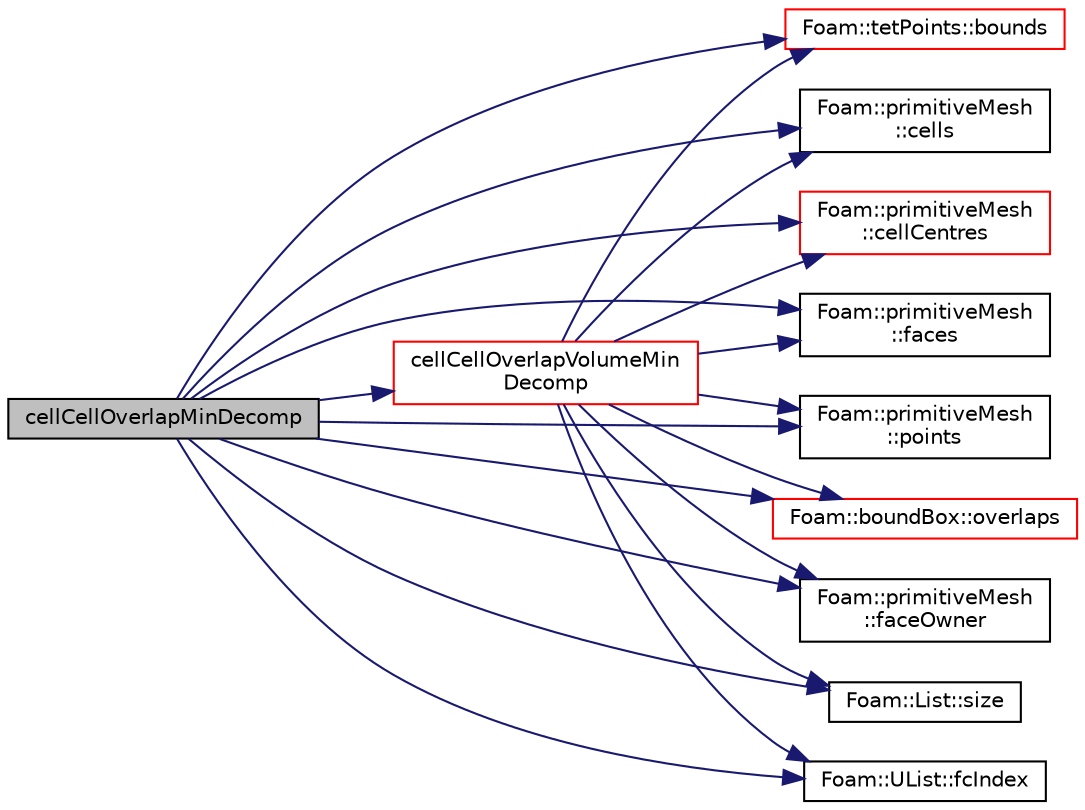 digraph "cellCellOverlapMinDecomp"
{
  bgcolor="transparent";
  edge [fontname="Helvetica",fontsize="10",labelfontname="Helvetica",labelfontsize="10"];
  node [fontname="Helvetica",fontsize="10",shape=record];
  rankdir="LR";
  Node265 [label="cellCellOverlapMinDecomp",height=0.2,width=0.4,color="black", fillcolor="grey75", style="filled", fontcolor="black"];
  Node265 -> Node266 [color="midnightblue",fontsize="10",style="solid",fontname="Helvetica"];
  Node266 [label="Foam::tetPoints::bounds",height=0.2,width=0.4,color="red",URL="$a28737.html#a4c997257ae2c5bbccabf1868b704996d",tooltip="Calculate the bounding box. "];
  Node265 -> Node273 [color="midnightblue",fontsize="10",style="solid",fontname="Helvetica"];
  Node273 [label="cellCellOverlapVolumeMin\lDecomp",height=0.2,width=0.4,color="red",URL="$a26617.html#a24b9e4efb85a09262259b15b153775b6",tooltip="Calculates the overlap volume. "];
  Node273 -> Node274 [color="midnightblue",fontsize="10",style="solid",fontname="Helvetica"];
  Node274 [label="Foam::primitiveMesh\l::cells",height=0.2,width=0.4,color="black",URL="$a28685.html#af19bf800d725a623c7b1d0101d65e7d3"];
  Node273 -> Node275 [color="midnightblue",fontsize="10",style="solid",fontname="Helvetica"];
  Node275 [label="Foam::primitiveMesh\l::cellCentres",height=0.2,width=0.4,color="red",URL="$a28685.html#a7300aee2989c6ec70e39436816461902"];
  Node273 -> Node326 [color="midnightblue",fontsize="10",style="solid",fontname="Helvetica"];
  Node326 [label="Foam::primitiveMesh\l::faces",height=0.2,width=0.4,color="black",URL="$a28685.html#a3669b3b29537f3a55bbd2ffa8c749f41",tooltip="Return faces. "];
  Node273 -> Node332 [color="midnightblue",fontsize="10",style="solid",fontname="Helvetica"];
  Node332 [label="Foam::primitiveMesh\l::points",height=0.2,width=0.4,color="black",URL="$a28685.html#ad0e408ab3f867b58e419eb1cd8c2dbb6",tooltip="Return mesh points. "];
  Node273 -> Node338 [color="midnightblue",fontsize="10",style="solid",fontname="Helvetica"];
  Node338 [label="Foam::boundBox::overlaps",height=0.2,width=0.4,color="red",URL="$a28253.html#a6caa823feb3f4b40eddaa16c88a35f7c",tooltip="Overlaps/touches boundingBox? "];
  Node273 -> Node336 [color="midnightblue",fontsize="10",style="solid",fontname="Helvetica"];
  Node336 [label="Foam::primitiveMesh\l::faceOwner",height=0.2,width=0.4,color="black",URL="$a28685.html#a95a88187f795e30779aa3bac679d9bfc",tooltip="Face face-owner addresing. "];
  Node273 -> Node330 [color="midnightblue",fontsize="10",style="solid",fontname="Helvetica"];
  Node330 [label="Foam::List::size",height=0.2,width=0.4,color="black",URL="$a26833.html#a8a5f6fa29bd4b500caf186f60245b384",tooltip="Override size to be inconsistent with allocated storage. "];
  Node273 -> Node342 [color="midnightblue",fontsize="10",style="solid",fontname="Helvetica"];
  Node342 [label="Foam::UList::fcIndex",height=0.2,width=0.4,color="black",URL="$a26837.html#a512534dbc231b74b95ff84902c1b2087",tooltip="Return the forward circular index, i.e. the next index. "];
  Node273 -> Node266 [color="midnightblue",fontsize="10",style="solid",fontname="Helvetica"];
  Node265 -> Node275 [color="midnightblue",fontsize="10",style="solid",fontname="Helvetica"];
  Node265 -> Node274 [color="midnightblue",fontsize="10",style="solid",fontname="Helvetica"];
  Node265 -> Node336 [color="midnightblue",fontsize="10",style="solid",fontname="Helvetica"];
  Node265 -> Node326 [color="midnightblue",fontsize="10",style="solid",fontname="Helvetica"];
  Node265 -> Node342 [color="midnightblue",fontsize="10",style="solid",fontname="Helvetica"];
  Node265 -> Node338 [color="midnightblue",fontsize="10",style="solid",fontname="Helvetica"];
  Node265 -> Node332 [color="midnightblue",fontsize="10",style="solid",fontname="Helvetica"];
  Node265 -> Node330 [color="midnightblue",fontsize="10",style="solid",fontname="Helvetica"];
}
